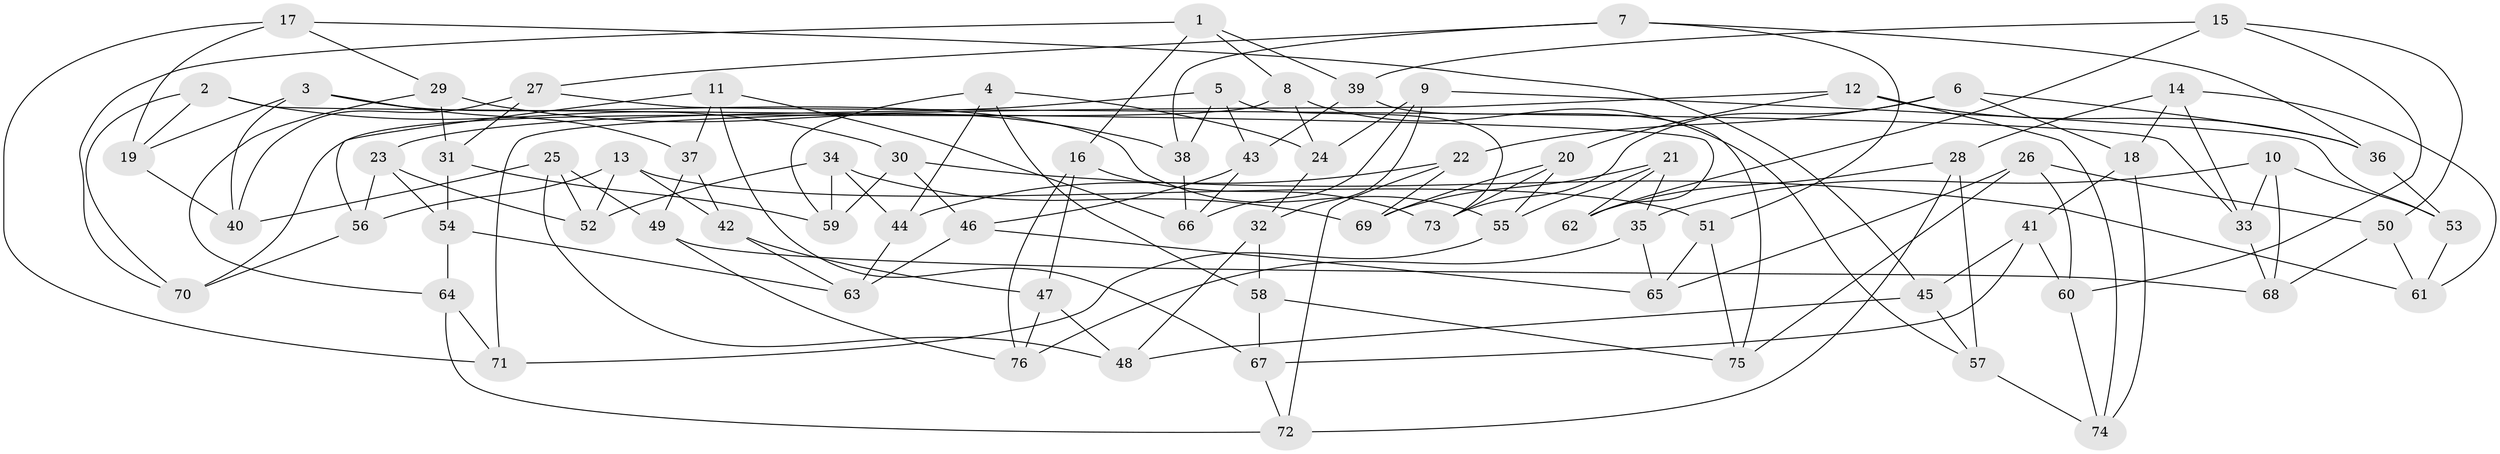// Generated by graph-tools (version 1.1) at 2025/03/03/09/25 03:03:10]
// undirected, 76 vertices, 152 edges
graph export_dot {
graph [start="1"]
  node [color=gray90,style=filled];
  1;
  2;
  3;
  4;
  5;
  6;
  7;
  8;
  9;
  10;
  11;
  12;
  13;
  14;
  15;
  16;
  17;
  18;
  19;
  20;
  21;
  22;
  23;
  24;
  25;
  26;
  27;
  28;
  29;
  30;
  31;
  32;
  33;
  34;
  35;
  36;
  37;
  38;
  39;
  40;
  41;
  42;
  43;
  44;
  45;
  46;
  47;
  48;
  49;
  50;
  51;
  52;
  53;
  54;
  55;
  56;
  57;
  58;
  59;
  60;
  61;
  62;
  63;
  64;
  65;
  66;
  67;
  68;
  69;
  70;
  71;
  72;
  73;
  74;
  75;
  76;
  1 -- 70;
  1 -- 16;
  1 -- 39;
  1 -- 8;
  2 -- 70;
  2 -- 62;
  2 -- 30;
  2 -- 19;
  3 -- 19;
  3 -- 40;
  3 -- 55;
  3 -- 37;
  4 -- 24;
  4 -- 58;
  4 -- 44;
  4 -- 59;
  5 -- 38;
  5 -- 23;
  5 -- 73;
  5 -- 43;
  6 -- 36;
  6 -- 18;
  6 -- 73;
  6 -- 22;
  7 -- 36;
  7 -- 51;
  7 -- 38;
  7 -- 27;
  8 -- 57;
  8 -- 24;
  8 -- 70;
  9 -- 24;
  9 -- 32;
  9 -- 66;
  9 -- 53;
  10 -- 53;
  10 -- 68;
  10 -- 33;
  10 -- 35;
  11 -- 67;
  11 -- 66;
  11 -- 56;
  11 -- 37;
  12 -- 36;
  12 -- 71;
  12 -- 20;
  12 -- 74;
  13 -- 42;
  13 -- 51;
  13 -- 52;
  13 -- 56;
  14 -- 28;
  14 -- 18;
  14 -- 33;
  14 -- 61;
  15 -- 62;
  15 -- 60;
  15 -- 50;
  15 -- 39;
  16 -- 76;
  16 -- 47;
  16 -- 73;
  17 -- 19;
  17 -- 71;
  17 -- 29;
  17 -- 45;
  18 -- 41;
  18 -- 74;
  19 -- 40;
  20 -- 73;
  20 -- 69;
  20 -- 55;
  21 -- 62;
  21 -- 55;
  21 -- 35;
  21 -- 69;
  22 -- 44;
  22 -- 69;
  22 -- 72;
  23 -- 52;
  23 -- 54;
  23 -- 56;
  24 -- 32;
  25 -- 40;
  25 -- 52;
  25 -- 48;
  25 -- 49;
  26 -- 50;
  26 -- 75;
  26 -- 65;
  26 -- 60;
  27 -- 40;
  27 -- 33;
  27 -- 31;
  28 -- 57;
  28 -- 72;
  28 -- 62;
  29 -- 31;
  29 -- 38;
  29 -- 64;
  30 -- 46;
  30 -- 61;
  30 -- 59;
  31 -- 59;
  31 -- 54;
  32 -- 48;
  32 -- 58;
  33 -- 68;
  34 -- 59;
  34 -- 69;
  34 -- 44;
  34 -- 52;
  35 -- 76;
  35 -- 65;
  36 -- 53;
  37 -- 42;
  37 -- 49;
  38 -- 66;
  39 -- 75;
  39 -- 43;
  41 -- 67;
  41 -- 45;
  41 -- 60;
  42 -- 47;
  42 -- 63;
  43 -- 66;
  43 -- 46;
  44 -- 63;
  45 -- 57;
  45 -- 48;
  46 -- 65;
  46 -- 63;
  47 -- 76;
  47 -- 48;
  49 -- 68;
  49 -- 76;
  50 -- 61;
  50 -- 68;
  51 -- 75;
  51 -- 65;
  53 -- 61;
  54 -- 63;
  54 -- 64;
  55 -- 71;
  56 -- 70;
  57 -- 74;
  58 -- 75;
  58 -- 67;
  60 -- 74;
  64 -- 72;
  64 -- 71;
  67 -- 72;
}
